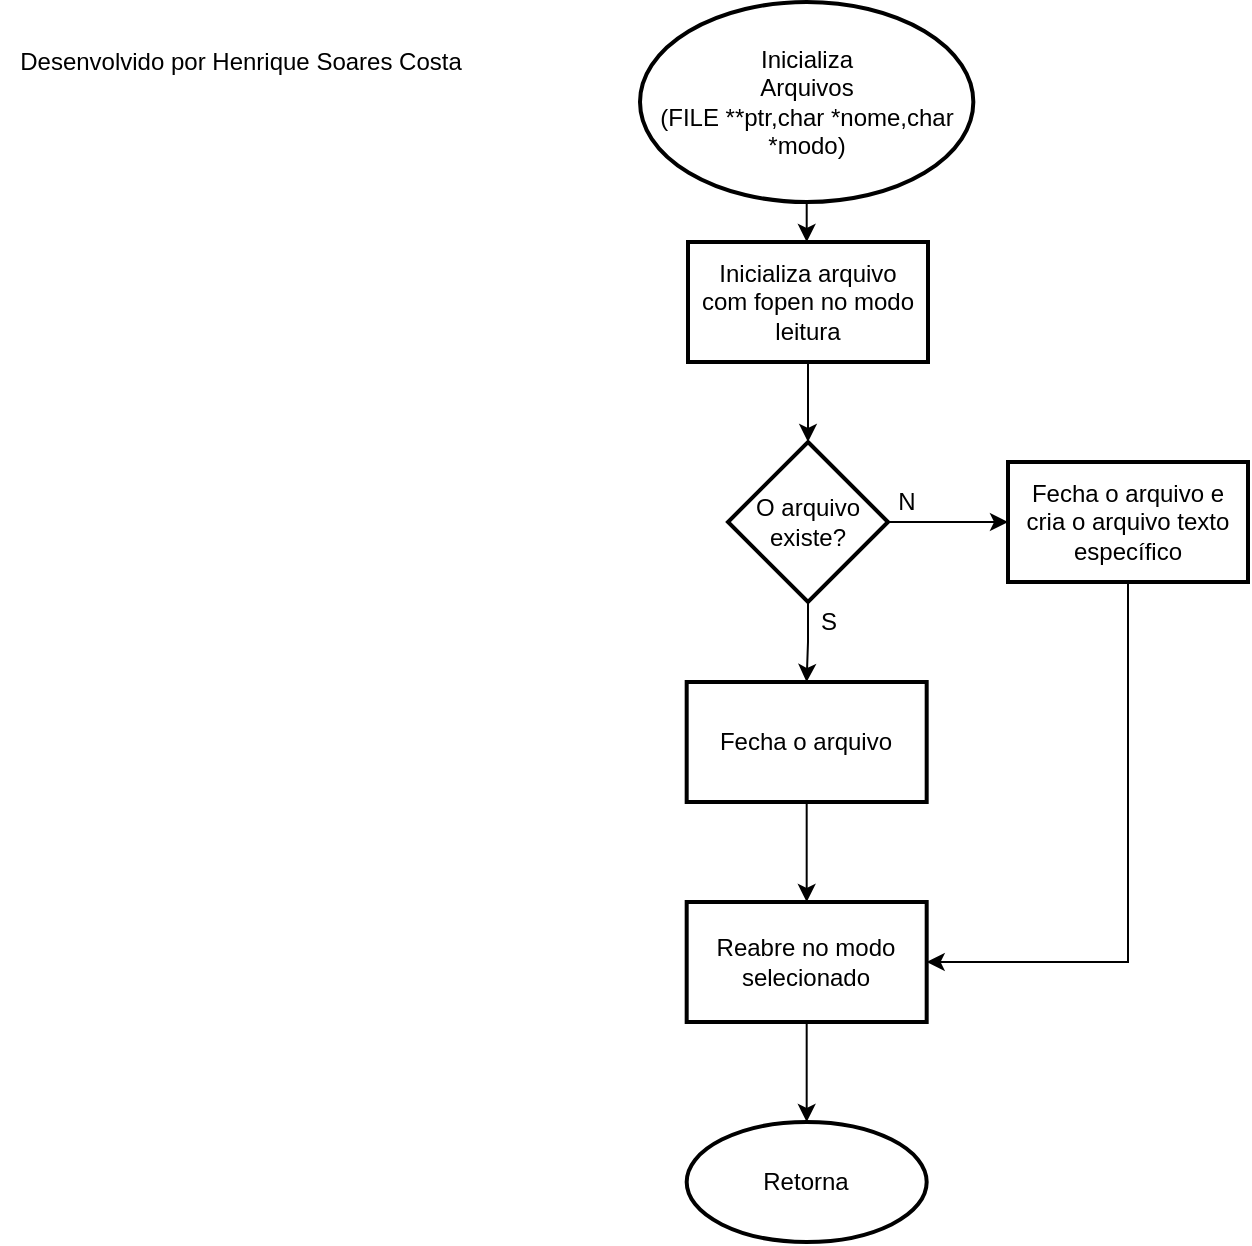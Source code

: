 <mxfile version="16.1.2" type="device"><diagram id="dSXW95vARCj92O7dEE0c" name="Página-1"><mxGraphModel dx="1102" dy="553" grid="1" gridSize="10" guides="1" tooltips="1" connect="1" arrows="1" fold="1" page="1" pageScale="1" pageWidth="827" pageHeight="1169" math="0" shadow="0"><root><mxCell id="0"/><mxCell id="1" parent="0"/><mxCell id="AH2SGjEmLuJP17LKgGbc-3" value="" style="edgeStyle=orthogonalEdgeStyle;rounded=0;orthogonalLoop=1;jettySize=auto;html=1;" parent="1" source="AH2SGjEmLuJP17LKgGbc-1" target="AH2SGjEmLuJP17LKgGbc-2" edge="1"><mxGeometry relative="1" as="geometry"/></mxCell><mxCell id="AH2SGjEmLuJP17LKgGbc-1" value="Inicializa&lt;br&gt;Arquivos&lt;br&gt;(FILE **ptr,char *nome,char *modo)" style="strokeWidth=2;html=1;shape=mxgraph.flowchart.start_1;whiteSpace=wrap;" parent="1" vertex="1"><mxGeometry x="330" y="10" width="166.67" height="100" as="geometry"/></mxCell><mxCell id="AH2SGjEmLuJP17LKgGbc-5" value="" style="edgeStyle=orthogonalEdgeStyle;rounded=0;orthogonalLoop=1;jettySize=auto;html=1;" parent="1" source="AH2SGjEmLuJP17LKgGbc-2" target="AH2SGjEmLuJP17LKgGbc-4" edge="1"><mxGeometry relative="1" as="geometry"/></mxCell><mxCell id="AH2SGjEmLuJP17LKgGbc-2" value="Inicializa arquivo&lt;br&gt;com fopen no modo leitura" style="whiteSpace=wrap;html=1;strokeWidth=2;" parent="1" vertex="1"><mxGeometry x="354" y="130" width="120" height="60" as="geometry"/></mxCell><mxCell id="AH2SGjEmLuJP17LKgGbc-7" value="" style="edgeStyle=orthogonalEdgeStyle;rounded=0;orthogonalLoop=1;jettySize=auto;html=1;" parent="1" source="AH2SGjEmLuJP17LKgGbc-4" target="AH2SGjEmLuJP17LKgGbc-6" edge="1"><mxGeometry relative="1" as="geometry"/></mxCell><mxCell id="AH2SGjEmLuJP17LKgGbc-10" value="" style="edgeStyle=orthogonalEdgeStyle;rounded=0;orthogonalLoop=1;jettySize=auto;html=1;" parent="1" source="AH2SGjEmLuJP17LKgGbc-4" target="AH2SGjEmLuJP17LKgGbc-9" edge="1"><mxGeometry relative="1" as="geometry"/></mxCell><mxCell id="AH2SGjEmLuJP17LKgGbc-4" value="O arquivo existe?" style="rhombus;whiteSpace=wrap;html=1;strokeWidth=2;" parent="1" vertex="1"><mxGeometry x="374" y="230" width="80" height="80" as="geometry"/></mxCell><mxCell id="AH2SGjEmLuJP17LKgGbc-12" value="" style="edgeStyle=orthogonalEdgeStyle;rounded=0;orthogonalLoop=1;jettySize=auto;html=1;" parent="1" source="AH2SGjEmLuJP17LKgGbc-6" target="AH2SGjEmLuJP17LKgGbc-11" edge="1"><mxGeometry relative="1" as="geometry"/></mxCell><mxCell id="AH2SGjEmLuJP17LKgGbc-6" value="Fecha o arquivo" style="whiteSpace=wrap;html=1;strokeWidth=2;" parent="1" vertex="1"><mxGeometry x="353.34" y="350" width="120" height="60" as="geometry"/></mxCell><mxCell id="AH2SGjEmLuJP17LKgGbc-8" value="S" style="text;html=1;align=center;verticalAlign=middle;resizable=0;points=[];autosize=1;strokeColor=none;fillColor=none;" parent="1" vertex="1"><mxGeometry x="414" y="310" width="20" height="20" as="geometry"/></mxCell><mxCell id="AH2SGjEmLuJP17LKgGbc-13" style="edgeStyle=orthogonalEdgeStyle;rounded=0;orthogonalLoop=1;jettySize=auto;html=1;exitX=0.5;exitY=1;exitDx=0;exitDy=0;entryX=1;entryY=0.5;entryDx=0;entryDy=0;" parent="1" source="AH2SGjEmLuJP17LKgGbc-9" target="AH2SGjEmLuJP17LKgGbc-11" edge="1"><mxGeometry relative="1" as="geometry"/></mxCell><mxCell id="AH2SGjEmLuJP17LKgGbc-9" value="Fecha o arquivo e cria o arquivo texto específico" style="whiteSpace=wrap;html=1;strokeWidth=2;" parent="1" vertex="1"><mxGeometry x="514" y="240" width="120" height="60" as="geometry"/></mxCell><mxCell id="AH2SGjEmLuJP17LKgGbc-17" value="" style="edgeStyle=orthogonalEdgeStyle;rounded=0;orthogonalLoop=1;jettySize=auto;html=1;" parent="1" source="AH2SGjEmLuJP17LKgGbc-11" target="AH2SGjEmLuJP17LKgGbc-16" edge="1"><mxGeometry relative="1" as="geometry"/></mxCell><mxCell id="AH2SGjEmLuJP17LKgGbc-11" value="&lt;span&gt;Reabre no modo selecionado&lt;/span&gt;" style="whiteSpace=wrap;html=1;strokeWidth=2;" parent="1" vertex="1"><mxGeometry x="353.34" y="460" width="120" height="60" as="geometry"/></mxCell><mxCell id="AH2SGjEmLuJP17LKgGbc-14" value="N" style="text;html=1;align=center;verticalAlign=middle;resizable=0;points=[];autosize=1;strokeColor=none;fillColor=none;" parent="1" vertex="1"><mxGeometry x="453.34" y="250" width="20" height="20" as="geometry"/></mxCell><mxCell id="AH2SGjEmLuJP17LKgGbc-16" value="Retorna" style="ellipse;whiteSpace=wrap;html=1;strokeWidth=2;" parent="1" vertex="1"><mxGeometry x="353.34" y="570" width="120" height="60" as="geometry"/></mxCell><mxCell id="RJ7jEoQyMss58WuTH7tc-1" value="Desenvolvido por Henrique Soares Costa" style="text;html=1;align=center;verticalAlign=middle;resizable=0;points=[];autosize=1;strokeColor=none;fillColor=none;" vertex="1" parent="1"><mxGeometry x="10" y="30" width="240" height="20" as="geometry"/></mxCell></root></mxGraphModel></diagram></mxfile>